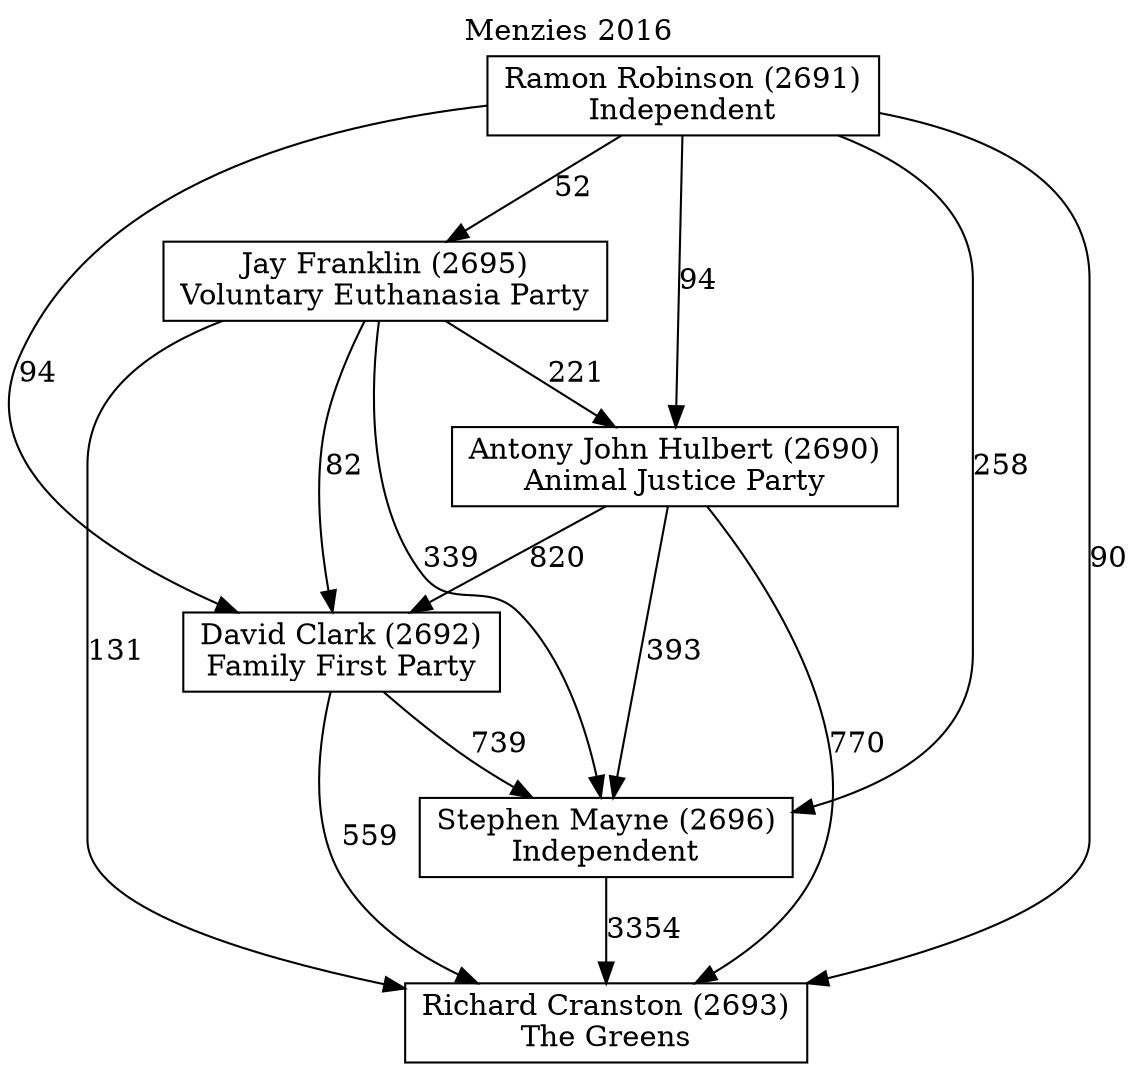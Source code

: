 // House preference flow
digraph "Richard Cranston (2693)_Menzies_2016" {
	graph [label="Menzies 2016" labelloc=t mclimit=10]
	node [shape=box]
	"Stephen Mayne (2696)" [label="Stephen Mayne (2696)
Independent"]
	"Ramon Robinson (2691)" [label="Ramon Robinson (2691)
Independent"]
	"Richard Cranston (2693)" [label="Richard Cranston (2693)
The Greens"]
	"Antony John Hulbert (2690)" [label="Antony John Hulbert (2690)
Animal Justice Party"]
	"David Clark (2692)" [label="David Clark (2692)
Family First Party"]
	"Jay Franklin (2695)" [label="Jay Franklin (2695)
Voluntary Euthanasia Party"]
	"Antony John Hulbert (2690)" -> "Stephen Mayne (2696)" [label=393]
	"Stephen Mayne (2696)" -> "Richard Cranston (2693)" [label=3354]
	"Antony John Hulbert (2690)" -> "Richard Cranston (2693)" [label=770]
	"Jay Franklin (2695)" -> "David Clark (2692)" [label=82]
	"Ramon Robinson (2691)" -> "Stephen Mayne (2696)" [label=258]
	"Jay Franklin (2695)" -> "Stephen Mayne (2696)" [label=339]
	"Ramon Robinson (2691)" -> "Antony John Hulbert (2690)" [label=94]
	"Ramon Robinson (2691)" -> "David Clark (2692)" [label=94]
	"David Clark (2692)" -> "Richard Cranston (2693)" [label=559]
	"Ramon Robinson (2691)" -> "Jay Franklin (2695)" [label=52]
	"David Clark (2692)" -> "Stephen Mayne (2696)" [label=739]
	"Ramon Robinson (2691)" -> "Richard Cranston (2693)" [label=90]
	"Antony John Hulbert (2690)" -> "David Clark (2692)" [label=820]
	"Jay Franklin (2695)" -> "Antony John Hulbert (2690)" [label=221]
	"Jay Franklin (2695)" -> "Richard Cranston (2693)" [label=131]
}
